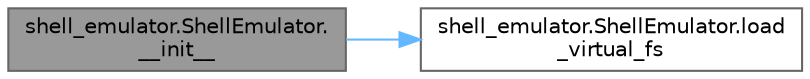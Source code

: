 digraph "shell_emulator.ShellEmulator.__init__"
{
 // LATEX_PDF_SIZE
  bgcolor="transparent";
  edge [fontname=Helvetica,fontsize=10,labelfontname=Helvetica,labelfontsize=10];
  node [fontname=Helvetica,fontsize=10,shape=box,height=0.2,width=0.4];
  rankdir="LR";
  Node1 [id="Node000001",label="shell_emulator.ShellEmulator.\l__init__",height=0.2,width=0.4,color="gray40", fillcolor="grey60", style="filled", fontcolor="black",tooltip=" "];
  Node1 -> Node2 [id="edge2_Node000001_Node000002",color="steelblue1",style="solid",tooltip=" "];
  Node2 [id="Node000002",label="shell_emulator.ShellEmulator.load\l_virtual_fs",height=0.2,width=0.4,color="grey40", fillcolor="white", style="filled",URL="$classshell__emulator_1_1_shell_emulator.html#ae0d293fec6623a82a3e91fcda223fcf1",tooltip=" "];
}
